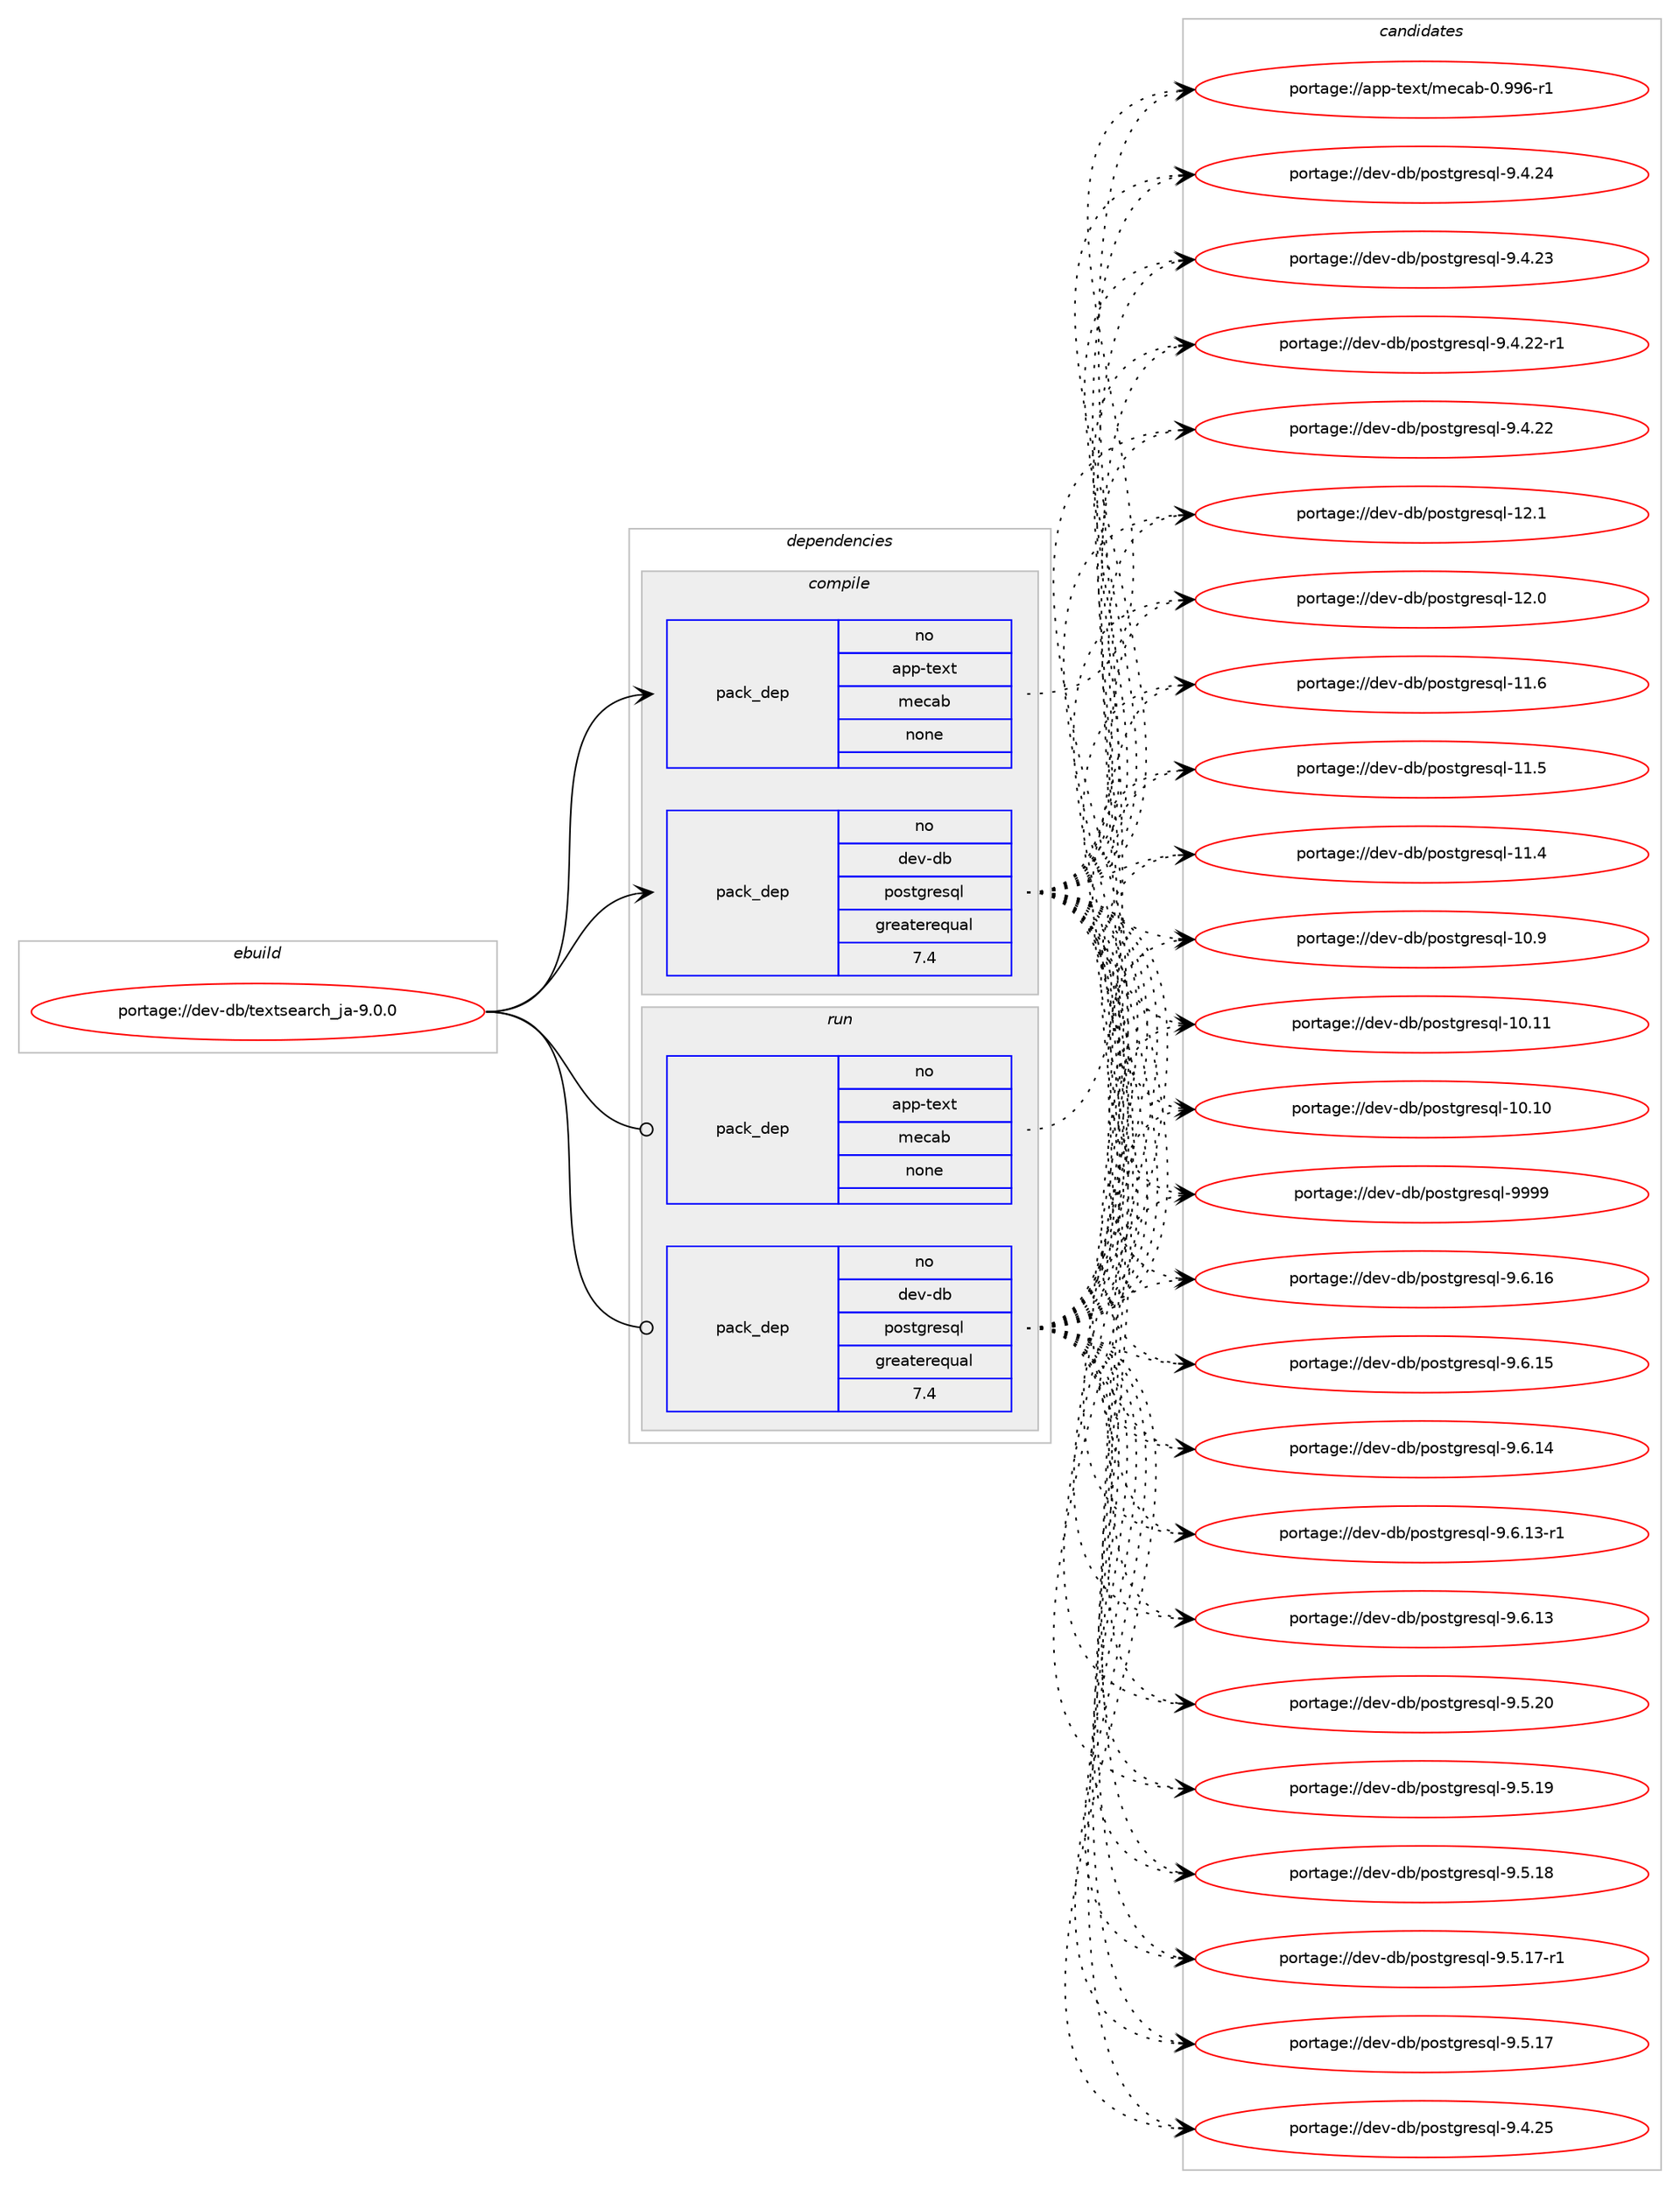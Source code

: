 digraph prolog {

# *************
# Graph options
# *************

newrank=true;
concentrate=true;
compound=true;
graph [rankdir=LR,fontname=Helvetica,fontsize=10,ranksep=1.5];#, ranksep=2.5, nodesep=0.2];
edge  [arrowhead=vee];
node  [fontname=Helvetica,fontsize=10];

# **********
# The ebuild
# **********

subgraph cluster_leftcol {
color=gray;
rank=same;
label=<<i>ebuild</i>>;
id [label="portage://dev-db/textsearch_ja-9.0.0", color=red, width=4, href="../dev-db/textsearch_ja-9.0.0.svg"];
}

# ****************
# The dependencies
# ****************

subgraph cluster_midcol {
color=gray;
label=<<i>dependencies</i>>;
subgraph cluster_compile {
fillcolor="#eeeeee";
style=filled;
label=<<i>compile</i>>;
subgraph pack433590 {
dependency576572 [label=<<TABLE BORDER="0" CELLBORDER="1" CELLSPACING="0" CELLPADDING="4" WIDTH="220"><TR><TD ROWSPAN="6" CELLPADDING="30">pack_dep</TD></TR><TR><TD WIDTH="110">no</TD></TR><TR><TD>app-text</TD></TR><TR><TD>mecab</TD></TR><TR><TD>none</TD></TR><TR><TD></TD></TR></TABLE>>, shape=none, color=blue];
}
id:e -> dependency576572:w [weight=20,style="solid",arrowhead="vee"];
subgraph pack433591 {
dependency576573 [label=<<TABLE BORDER="0" CELLBORDER="1" CELLSPACING="0" CELLPADDING="4" WIDTH="220"><TR><TD ROWSPAN="6" CELLPADDING="30">pack_dep</TD></TR><TR><TD WIDTH="110">no</TD></TR><TR><TD>dev-db</TD></TR><TR><TD>postgresql</TD></TR><TR><TD>greaterequal</TD></TR><TR><TD>7.4</TD></TR></TABLE>>, shape=none, color=blue];
}
id:e -> dependency576573:w [weight=20,style="solid",arrowhead="vee"];
}
subgraph cluster_compileandrun {
fillcolor="#eeeeee";
style=filled;
label=<<i>compile and run</i>>;
}
subgraph cluster_run {
fillcolor="#eeeeee";
style=filled;
label=<<i>run</i>>;
subgraph pack433592 {
dependency576574 [label=<<TABLE BORDER="0" CELLBORDER="1" CELLSPACING="0" CELLPADDING="4" WIDTH="220"><TR><TD ROWSPAN="6" CELLPADDING="30">pack_dep</TD></TR><TR><TD WIDTH="110">no</TD></TR><TR><TD>app-text</TD></TR><TR><TD>mecab</TD></TR><TR><TD>none</TD></TR><TR><TD></TD></TR></TABLE>>, shape=none, color=blue];
}
id:e -> dependency576574:w [weight=20,style="solid",arrowhead="odot"];
subgraph pack433593 {
dependency576575 [label=<<TABLE BORDER="0" CELLBORDER="1" CELLSPACING="0" CELLPADDING="4" WIDTH="220"><TR><TD ROWSPAN="6" CELLPADDING="30">pack_dep</TD></TR><TR><TD WIDTH="110">no</TD></TR><TR><TD>dev-db</TD></TR><TR><TD>postgresql</TD></TR><TR><TD>greaterequal</TD></TR><TR><TD>7.4</TD></TR></TABLE>>, shape=none, color=blue];
}
id:e -> dependency576575:w [weight=20,style="solid",arrowhead="odot"];
}
}

# **************
# The candidates
# **************

subgraph cluster_choices {
rank=same;
color=gray;
label=<<i>candidates</i>>;

subgraph choice433590 {
color=black;
nodesep=1;
choice9711211245116101120116471091019997984548465757544511449 [label="portage://app-text/mecab-0.996-r1", color=red, width=4,href="../app-text/mecab-0.996-r1.svg"];
dependency576572:e -> choice9711211245116101120116471091019997984548465757544511449:w [style=dotted,weight="100"];
}
subgraph choice433591 {
color=black;
nodesep=1;
choice1001011184510098471121111151161031141011151131084557575757 [label="portage://dev-db/postgresql-9999", color=red, width=4,href="../dev-db/postgresql-9999.svg"];
choice10010111845100984711211111511610311410111511310845574654464954 [label="portage://dev-db/postgresql-9.6.16", color=red, width=4,href="../dev-db/postgresql-9.6.16.svg"];
choice10010111845100984711211111511610311410111511310845574654464953 [label="portage://dev-db/postgresql-9.6.15", color=red, width=4,href="../dev-db/postgresql-9.6.15.svg"];
choice10010111845100984711211111511610311410111511310845574654464952 [label="portage://dev-db/postgresql-9.6.14", color=red, width=4,href="../dev-db/postgresql-9.6.14.svg"];
choice100101118451009847112111115116103114101115113108455746544649514511449 [label="portage://dev-db/postgresql-9.6.13-r1", color=red, width=4,href="../dev-db/postgresql-9.6.13-r1.svg"];
choice10010111845100984711211111511610311410111511310845574654464951 [label="portage://dev-db/postgresql-9.6.13", color=red, width=4,href="../dev-db/postgresql-9.6.13.svg"];
choice10010111845100984711211111511610311410111511310845574653465048 [label="portage://dev-db/postgresql-9.5.20", color=red, width=4,href="../dev-db/postgresql-9.5.20.svg"];
choice10010111845100984711211111511610311410111511310845574653464957 [label="portage://dev-db/postgresql-9.5.19", color=red, width=4,href="../dev-db/postgresql-9.5.19.svg"];
choice10010111845100984711211111511610311410111511310845574653464956 [label="portage://dev-db/postgresql-9.5.18", color=red, width=4,href="../dev-db/postgresql-9.5.18.svg"];
choice100101118451009847112111115116103114101115113108455746534649554511449 [label="portage://dev-db/postgresql-9.5.17-r1", color=red, width=4,href="../dev-db/postgresql-9.5.17-r1.svg"];
choice10010111845100984711211111511610311410111511310845574653464955 [label="portage://dev-db/postgresql-9.5.17", color=red, width=4,href="../dev-db/postgresql-9.5.17.svg"];
choice10010111845100984711211111511610311410111511310845574652465053 [label="portage://dev-db/postgresql-9.4.25", color=red, width=4,href="../dev-db/postgresql-9.4.25.svg"];
choice10010111845100984711211111511610311410111511310845574652465052 [label="portage://dev-db/postgresql-9.4.24", color=red, width=4,href="../dev-db/postgresql-9.4.24.svg"];
choice10010111845100984711211111511610311410111511310845574652465051 [label="portage://dev-db/postgresql-9.4.23", color=red, width=4,href="../dev-db/postgresql-9.4.23.svg"];
choice100101118451009847112111115116103114101115113108455746524650504511449 [label="portage://dev-db/postgresql-9.4.22-r1", color=red, width=4,href="../dev-db/postgresql-9.4.22-r1.svg"];
choice10010111845100984711211111511610311410111511310845574652465050 [label="portage://dev-db/postgresql-9.4.22", color=red, width=4,href="../dev-db/postgresql-9.4.22.svg"];
choice1001011184510098471121111151161031141011151131084549504649 [label="portage://dev-db/postgresql-12.1", color=red, width=4,href="../dev-db/postgresql-12.1.svg"];
choice1001011184510098471121111151161031141011151131084549504648 [label="portage://dev-db/postgresql-12.0", color=red, width=4,href="../dev-db/postgresql-12.0.svg"];
choice1001011184510098471121111151161031141011151131084549494654 [label="portage://dev-db/postgresql-11.6", color=red, width=4,href="../dev-db/postgresql-11.6.svg"];
choice1001011184510098471121111151161031141011151131084549494653 [label="portage://dev-db/postgresql-11.5", color=red, width=4,href="../dev-db/postgresql-11.5.svg"];
choice1001011184510098471121111151161031141011151131084549494652 [label="portage://dev-db/postgresql-11.4", color=red, width=4,href="../dev-db/postgresql-11.4.svg"];
choice1001011184510098471121111151161031141011151131084549484657 [label="portage://dev-db/postgresql-10.9", color=red, width=4,href="../dev-db/postgresql-10.9.svg"];
choice100101118451009847112111115116103114101115113108454948464949 [label="portage://dev-db/postgresql-10.11", color=red, width=4,href="../dev-db/postgresql-10.11.svg"];
choice100101118451009847112111115116103114101115113108454948464948 [label="portage://dev-db/postgresql-10.10", color=red, width=4,href="../dev-db/postgresql-10.10.svg"];
dependency576573:e -> choice1001011184510098471121111151161031141011151131084557575757:w [style=dotted,weight="100"];
dependency576573:e -> choice10010111845100984711211111511610311410111511310845574654464954:w [style=dotted,weight="100"];
dependency576573:e -> choice10010111845100984711211111511610311410111511310845574654464953:w [style=dotted,weight="100"];
dependency576573:e -> choice10010111845100984711211111511610311410111511310845574654464952:w [style=dotted,weight="100"];
dependency576573:e -> choice100101118451009847112111115116103114101115113108455746544649514511449:w [style=dotted,weight="100"];
dependency576573:e -> choice10010111845100984711211111511610311410111511310845574654464951:w [style=dotted,weight="100"];
dependency576573:e -> choice10010111845100984711211111511610311410111511310845574653465048:w [style=dotted,weight="100"];
dependency576573:e -> choice10010111845100984711211111511610311410111511310845574653464957:w [style=dotted,weight="100"];
dependency576573:e -> choice10010111845100984711211111511610311410111511310845574653464956:w [style=dotted,weight="100"];
dependency576573:e -> choice100101118451009847112111115116103114101115113108455746534649554511449:w [style=dotted,weight="100"];
dependency576573:e -> choice10010111845100984711211111511610311410111511310845574653464955:w [style=dotted,weight="100"];
dependency576573:e -> choice10010111845100984711211111511610311410111511310845574652465053:w [style=dotted,weight="100"];
dependency576573:e -> choice10010111845100984711211111511610311410111511310845574652465052:w [style=dotted,weight="100"];
dependency576573:e -> choice10010111845100984711211111511610311410111511310845574652465051:w [style=dotted,weight="100"];
dependency576573:e -> choice100101118451009847112111115116103114101115113108455746524650504511449:w [style=dotted,weight="100"];
dependency576573:e -> choice10010111845100984711211111511610311410111511310845574652465050:w [style=dotted,weight="100"];
dependency576573:e -> choice1001011184510098471121111151161031141011151131084549504649:w [style=dotted,weight="100"];
dependency576573:e -> choice1001011184510098471121111151161031141011151131084549504648:w [style=dotted,weight="100"];
dependency576573:e -> choice1001011184510098471121111151161031141011151131084549494654:w [style=dotted,weight="100"];
dependency576573:e -> choice1001011184510098471121111151161031141011151131084549494653:w [style=dotted,weight="100"];
dependency576573:e -> choice1001011184510098471121111151161031141011151131084549494652:w [style=dotted,weight="100"];
dependency576573:e -> choice1001011184510098471121111151161031141011151131084549484657:w [style=dotted,weight="100"];
dependency576573:e -> choice100101118451009847112111115116103114101115113108454948464949:w [style=dotted,weight="100"];
dependency576573:e -> choice100101118451009847112111115116103114101115113108454948464948:w [style=dotted,weight="100"];
}
subgraph choice433592 {
color=black;
nodesep=1;
choice9711211245116101120116471091019997984548465757544511449 [label="portage://app-text/mecab-0.996-r1", color=red, width=4,href="../app-text/mecab-0.996-r1.svg"];
dependency576574:e -> choice9711211245116101120116471091019997984548465757544511449:w [style=dotted,weight="100"];
}
subgraph choice433593 {
color=black;
nodesep=1;
choice1001011184510098471121111151161031141011151131084557575757 [label="portage://dev-db/postgresql-9999", color=red, width=4,href="../dev-db/postgresql-9999.svg"];
choice10010111845100984711211111511610311410111511310845574654464954 [label="portage://dev-db/postgresql-9.6.16", color=red, width=4,href="../dev-db/postgresql-9.6.16.svg"];
choice10010111845100984711211111511610311410111511310845574654464953 [label="portage://dev-db/postgresql-9.6.15", color=red, width=4,href="../dev-db/postgresql-9.6.15.svg"];
choice10010111845100984711211111511610311410111511310845574654464952 [label="portage://dev-db/postgresql-9.6.14", color=red, width=4,href="../dev-db/postgresql-9.6.14.svg"];
choice100101118451009847112111115116103114101115113108455746544649514511449 [label="portage://dev-db/postgresql-9.6.13-r1", color=red, width=4,href="../dev-db/postgresql-9.6.13-r1.svg"];
choice10010111845100984711211111511610311410111511310845574654464951 [label="portage://dev-db/postgresql-9.6.13", color=red, width=4,href="../dev-db/postgresql-9.6.13.svg"];
choice10010111845100984711211111511610311410111511310845574653465048 [label="portage://dev-db/postgresql-9.5.20", color=red, width=4,href="../dev-db/postgresql-9.5.20.svg"];
choice10010111845100984711211111511610311410111511310845574653464957 [label="portage://dev-db/postgresql-9.5.19", color=red, width=4,href="../dev-db/postgresql-9.5.19.svg"];
choice10010111845100984711211111511610311410111511310845574653464956 [label="portage://dev-db/postgresql-9.5.18", color=red, width=4,href="../dev-db/postgresql-9.5.18.svg"];
choice100101118451009847112111115116103114101115113108455746534649554511449 [label="portage://dev-db/postgresql-9.5.17-r1", color=red, width=4,href="../dev-db/postgresql-9.5.17-r1.svg"];
choice10010111845100984711211111511610311410111511310845574653464955 [label="portage://dev-db/postgresql-9.5.17", color=red, width=4,href="../dev-db/postgresql-9.5.17.svg"];
choice10010111845100984711211111511610311410111511310845574652465053 [label="portage://dev-db/postgresql-9.4.25", color=red, width=4,href="../dev-db/postgresql-9.4.25.svg"];
choice10010111845100984711211111511610311410111511310845574652465052 [label="portage://dev-db/postgresql-9.4.24", color=red, width=4,href="../dev-db/postgresql-9.4.24.svg"];
choice10010111845100984711211111511610311410111511310845574652465051 [label="portage://dev-db/postgresql-9.4.23", color=red, width=4,href="../dev-db/postgresql-9.4.23.svg"];
choice100101118451009847112111115116103114101115113108455746524650504511449 [label="portage://dev-db/postgresql-9.4.22-r1", color=red, width=4,href="../dev-db/postgresql-9.4.22-r1.svg"];
choice10010111845100984711211111511610311410111511310845574652465050 [label="portage://dev-db/postgresql-9.4.22", color=red, width=4,href="../dev-db/postgresql-9.4.22.svg"];
choice1001011184510098471121111151161031141011151131084549504649 [label="portage://dev-db/postgresql-12.1", color=red, width=4,href="../dev-db/postgresql-12.1.svg"];
choice1001011184510098471121111151161031141011151131084549504648 [label="portage://dev-db/postgresql-12.0", color=red, width=4,href="../dev-db/postgresql-12.0.svg"];
choice1001011184510098471121111151161031141011151131084549494654 [label="portage://dev-db/postgresql-11.6", color=red, width=4,href="../dev-db/postgresql-11.6.svg"];
choice1001011184510098471121111151161031141011151131084549494653 [label="portage://dev-db/postgresql-11.5", color=red, width=4,href="../dev-db/postgresql-11.5.svg"];
choice1001011184510098471121111151161031141011151131084549494652 [label="portage://dev-db/postgresql-11.4", color=red, width=4,href="../dev-db/postgresql-11.4.svg"];
choice1001011184510098471121111151161031141011151131084549484657 [label="portage://dev-db/postgresql-10.9", color=red, width=4,href="../dev-db/postgresql-10.9.svg"];
choice100101118451009847112111115116103114101115113108454948464949 [label="portage://dev-db/postgresql-10.11", color=red, width=4,href="../dev-db/postgresql-10.11.svg"];
choice100101118451009847112111115116103114101115113108454948464948 [label="portage://dev-db/postgresql-10.10", color=red, width=4,href="../dev-db/postgresql-10.10.svg"];
dependency576575:e -> choice1001011184510098471121111151161031141011151131084557575757:w [style=dotted,weight="100"];
dependency576575:e -> choice10010111845100984711211111511610311410111511310845574654464954:w [style=dotted,weight="100"];
dependency576575:e -> choice10010111845100984711211111511610311410111511310845574654464953:w [style=dotted,weight="100"];
dependency576575:e -> choice10010111845100984711211111511610311410111511310845574654464952:w [style=dotted,weight="100"];
dependency576575:e -> choice100101118451009847112111115116103114101115113108455746544649514511449:w [style=dotted,weight="100"];
dependency576575:e -> choice10010111845100984711211111511610311410111511310845574654464951:w [style=dotted,weight="100"];
dependency576575:e -> choice10010111845100984711211111511610311410111511310845574653465048:w [style=dotted,weight="100"];
dependency576575:e -> choice10010111845100984711211111511610311410111511310845574653464957:w [style=dotted,weight="100"];
dependency576575:e -> choice10010111845100984711211111511610311410111511310845574653464956:w [style=dotted,weight="100"];
dependency576575:e -> choice100101118451009847112111115116103114101115113108455746534649554511449:w [style=dotted,weight="100"];
dependency576575:e -> choice10010111845100984711211111511610311410111511310845574653464955:w [style=dotted,weight="100"];
dependency576575:e -> choice10010111845100984711211111511610311410111511310845574652465053:w [style=dotted,weight="100"];
dependency576575:e -> choice10010111845100984711211111511610311410111511310845574652465052:w [style=dotted,weight="100"];
dependency576575:e -> choice10010111845100984711211111511610311410111511310845574652465051:w [style=dotted,weight="100"];
dependency576575:e -> choice100101118451009847112111115116103114101115113108455746524650504511449:w [style=dotted,weight="100"];
dependency576575:e -> choice10010111845100984711211111511610311410111511310845574652465050:w [style=dotted,weight="100"];
dependency576575:e -> choice1001011184510098471121111151161031141011151131084549504649:w [style=dotted,weight="100"];
dependency576575:e -> choice1001011184510098471121111151161031141011151131084549504648:w [style=dotted,weight="100"];
dependency576575:e -> choice1001011184510098471121111151161031141011151131084549494654:w [style=dotted,weight="100"];
dependency576575:e -> choice1001011184510098471121111151161031141011151131084549494653:w [style=dotted,weight="100"];
dependency576575:e -> choice1001011184510098471121111151161031141011151131084549494652:w [style=dotted,weight="100"];
dependency576575:e -> choice1001011184510098471121111151161031141011151131084549484657:w [style=dotted,weight="100"];
dependency576575:e -> choice100101118451009847112111115116103114101115113108454948464949:w [style=dotted,weight="100"];
dependency576575:e -> choice100101118451009847112111115116103114101115113108454948464948:w [style=dotted,weight="100"];
}
}

}

